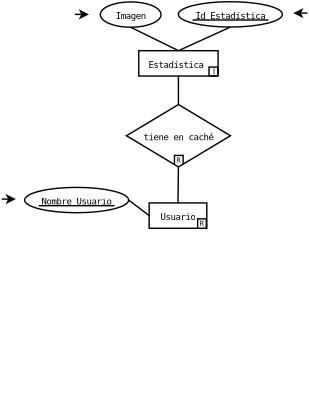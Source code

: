 <?xml version="1.0" encoding="UTF-8"?>
<dia:diagram xmlns:dia="http://www.lysator.liu.se/~alla/dia/">
  <dia:layer name="Fondo" visible="true" active="true">
    <dia:object type="Standard - Text" version="1" id="O0">
      <dia:attribute name="obj_pos">
        <dia:point val="26.075,48.285"/>
      </dia:attribute>
      <dia:attribute name="obj_bb">
        <dia:rectangle val="26.075,47.69;26.075,48.435"/>
      </dia:attribute>
      <dia:attribute name="text">
        <dia:composite type="text">
          <dia:attribute name="string">
            <dia:string>##</dia:string>
          </dia:attribute>
          <dia:attribute name="font">
            <dia:font family="sans" style="0" name="Helvetica"/>
          </dia:attribute>
          <dia:attribute name="height">
            <dia:real val="0.8"/>
          </dia:attribute>
          <dia:attribute name="pos">
            <dia:point val="26.075,48.285"/>
          </dia:attribute>
          <dia:attribute name="color">
            <dia:color val="#000000"/>
          </dia:attribute>
          <dia:attribute name="alignment">
            <dia:enum val="0"/>
          </dia:attribute>
        </dia:composite>
      </dia:attribute>
      <dia:attribute name="valign">
        <dia:enum val="3"/>
      </dia:attribute>
    </dia:object>
    <dia:object type="ER - Entity" version="0" id="O1">
      <dia:attribute name="obj_pos">
        <dia:point val="18.325,23.108"/>
      </dia:attribute>
      <dia:attribute name="obj_bb">
        <dia:rectangle val="18.275,23.058;24.01,24.958"/>
      </dia:attribute>
      <dia:attribute name="elem_corner">
        <dia:point val="18.325,23.108"/>
      </dia:attribute>
      <dia:attribute name="elem_width">
        <dia:real val="5.635"/>
      </dia:attribute>
      <dia:attribute name="elem_height">
        <dia:real val="1.8"/>
      </dia:attribute>
      <dia:attribute name="border_width">
        <dia:real val="0.1"/>
      </dia:attribute>
      <dia:attribute name="border_color">
        <dia:color val="#000000"/>
      </dia:attribute>
      <dia:attribute name="inner_color">
        <dia:color val="#ffffff"/>
      </dia:attribute>
      <dia:attribute name="name">
        <dia:string>#Estadística#</dia:string>
      </dia:attribute>
      <dia:attribute name="weak">
        <dia:boolean val="false"/>
      </dia:attribute>
      <dia:attribute name="associative">
        <dia:boolean val="false"/>
      </dia:attribute>
      <dia:attribute name="font">
        <dia:font family="monospace" style="0" name="Courier"/>
      </dia:attribute>
      <dia:attribute name="font_height">
        <dia:real val="0.8"/>
      </dia:attribute>
    </dia:object>
    <dia:object type="ER - Attribute" version="0" id="O2">
      <dia:attribute name="obj_pos">
        <dia:point val="15.596,19.643"/>
      </dia:attribute>
      <dia:attribute name="obj_bb">
        <dia:rectangle val="15.546,19.593;19.956,21.493"/>
      </dia:attribute>
      <dia:attribute name="elem_corner">
        <dia:point val="15.596,19.643"/>
      </dia:attribute>
      <dia:attribute name="elem_width">
        <dia:real val="4.31"/>
      </dia:attribute>
      <dia:attribute name="elem_height">
        <dia:real val="1.8"/>
      </dia:attribute>
      <dia:attribute name="border_width">
        <dia:real val="0.1"/>
      </dia:attribute>
      <dia:attribute name="border_color">
        <dia:color val="#000000"/>
      </dia:attribute>
      <dia:attribute name="inner_color">
        <dia:color val="#ffffff"/>
      </dia:attribute>
      <dia:attribute name="name">
        <dia:string>#Imagen#</dia:string>
      </dia:attribute>
      <dia:attribute name="key">
        <dia:boolean val="false"/>
      </dia:attribute>
      <dia:attribute name="weak_key">
        <dia:boolean val="false"/>
      </dia:attribute>
      <dia:attribute name="derived">
        <dia:boolean val="false"/>
      </dia:attribute>
      <dia:attribute name="multivalued">
        <dia:boolean val="false"/>
      </dia:attribute>
      <dia:attribute name="font">
        <dia:font family="monospace" style="0" name="Courier"/>
      </dia:attribute>
      <dia:attribute name="font_height">
        <dia:real val="0.8"/>
      </dia:attribute>
    </dia:object>
    <dia:object type="Standard - Line" version="0" id="O3">
      <dia:attribute name="obj_pos">
        <dia:point val="17.751,21.443"/>
      </dia:attribute>
      <dia:attribute name="obj_bb">
        <dia:rectangle val="17.684,21.376;21.209,23.175"/>
      </dia:attribute>
      <dia:attribute name="conn_endpoints">
        <dia:point val="17.751,21.443"/>
        <dia:point val="21.143,23.108"/>
      </dia:attribute>
      <dia:attribute name="numcp">
        <dia:int val="1"/>
      </dia:attribute>
      <dia:connections>
        <dia:connection handle="0" to="O2" connection="6"/>
        <dia:connection handle="1" to="O1" connection="1"/>
      </dia:connections>
    </dia:object>
    <dia:object type="ER - Attribute" version="0" id="O4">
      <dia:attribute name="obj_pos">
        <dia:point val="21.137,19.628"/>
      </dia:attribute>
      <dia:attribute name="obj_bb">
        <dia:rectangle val="21.087,19.578;28.578,21.478"/>
      </dia:attribute>
      <dia:attribute name="elem_corner">
        <dia:point val="21.137,19.628"/>
      </dia:attribute>
      <dia:attribute name="elem_width">
        <dia:real val="7.39"/>
      </dia:attribute>
      <dia:attribute name="elem_height">
        <dia:real val="1.8"/>
      </dia:attribute>
      <dia:attribute name="border_width">
        <dia:real val="0.1"/>
      </dia:attribute>
      <dia:attribute name="border_color">
        <dia:color val="#000000"/>
      </dia:attribute>
      <dia:attribute name="inner_color">
        <dia:color val="#ffffff"/>
      </dia:attribute>
      <dia:attribute name="name">
        <dia:string>#Id Estadística#</dia:string>
      </dia:attribute>
      <dia:attribute name="key">
        <dia:boolean val="true"/>
      </dia:attribute>
      <dia:attribute name="weak_key">
        <dia:boolean val="false"/>
      </dia:attribute>
      <dia:attribute name="derived">
        <dia:boolean val="false"/>
      </dia:attribute>
      <dia:attribute name="multivalued">
        <dia:boolean val="false"/>
      </dia:attribute>
      <dia:attribute name="font">
        <dia:font family="monospace" style="0" name="Courier"/>
      </dia:attribute>
      <dia:attribute name="font_height">
        <dia:real val="0.8"/>
      </dia:attribute>
    </dia:object>
    <dia:object type="Standard - Line" version="0" id="O5">
      <dia:attribute name="obj_pos">
        <dia:point val="24.832,21.428"/>
      </dia:attribute>
      <dia:attribute name="obj_bb">
        <dia:rectangle val="21.076,21.362;24.899,23.174"/>
      </dia:attribute>
      <dia:attribute name="conn_endpoints">
        <dia:point val="24.832,21.428"/>
        <dia:point val="21.143,23.108"/>
      </dia:attribute>
      <dia:attribute name="numcp">
        <dia:int val="1"/>
      </dia:attribute>
      <dia:connections>
        <dia:connection handle="0" to="O4" connection="6"/>
        <dia:connection handle="1" to="O1" connection="1"/>
      </dia:connections>
    </dia:object>
    <dia:object type="ER - Entity" version="0" id="O6">
      <dia:attribute name="obj_pos">
        <dia:point val="19.064,33.922"/>
      </dia:attribute>
      <dia:attribute name="obj_bb">
        <dia:rectangle val="19.014,33.872;23.209,35.772"/>
      </dia:attribute>
      <dia:attribute name="elem_corner">
        <dia:point val="19.064,33.922"/>
      </dia:attribute>
      <dia:attribute name="elem_width">
        <dia:real val="4.095"/>
      </dia:attribute>
      <dia:attribute name="elem_height">
        <dia:real val="1.8"/>
      </dia:attribute>
      <dia:attribute name="border_width">
        <dia:real val="0.1"/>
      </dia:attribute>
      <dia:attribute name="border_color">
        <dia:color val="#000000"/>
      </dia:attribute>
      <dia:attribute name="inner_color">
        <dia:color val="#ffffff"/>
      </dia:attribute>
      <dia:attribute name="name">
        <dia:string>#Usuario#</dia:string>
      </dia:attribute>
      <dia:attribute name="weak">
        <dia:boolean val="false"/>
      </dia:attribute>
      <dia:attribute name="associative">
        <dia:boolean val="false"/>
      </dia:attribute>
      <dia:attribute name="font">
        <dia:font family="monospace" style="0" name="Courier"/>
      </dia:attribute>
      <dia:attribute name="font_height">
        <dia:real val="0.8"/>
      </dia:attribute>
    </dia:object>
    <dia:object type="ER - Relationship" version="0" id="O7">
      <dia:attribute name="obj_pos">
        <dia:point val="17.448,26.931"/>
      </dia:attribute>
      <dia:attribute name="obj_bb">
        <dia:rectangle val="17.098,26.881;25.188,31.415"/>
      </dia:attribute>
      <dia:attribute name="elem_corner">
        <dia:point val="17.448,26.931"/>
      </dia:attribute>
      <dia:attribute name="elem_width">
        <dia:real val="7.39"/>
      </dia:attribute>
      <dia:attribute name="elem_height">
        <dia:real val="4.434"/>
      </dia:attribute>
      <dia:attribute name="border_width">
        <dia:real val="0.1"/>
      </dia:attribute>
      <dia:attribute name="border_color">
        <dia:color val="#000000"/>
      </dia:attribute>
      <dia:attribute name="inner_color">
        <dia:color val="#ffffff"/>
      </dia:attribute>
      <dia:attribute name="name">
        <dia:string>#tiene en caché#</dia:string>
      </dia:attribute>
      <dia:attribute name="left_card">
        <dia:string>##</dia:string>
      </dia:attribute>
      <dia:attribute name="right_card">
        <dia:string>##</dia:string>
      </dia:attribute>
      <dia:attribute name="identifying">
        <dia:boolean val="false"/>
      </dia:attribute>
      <dia:attribute name="rotated">
        <dia:boolean val="false"/>
      </dia:attribute>
      <dia:attribute name="font">
        <dia:font family="monospace" style="0" name="Courier"/>
      </dia:attribute>
      <dia:attribute name="font_height">
        <dia:real val="0.8"/>
      </dia:attribute>
    </dia:object>
    <dia:object type="Standard - Line" version="0" id="O8">
      <dia:attribute name="obj_pos">
        <dia:point val="21.143,24.908"/>
      </dia:attribute>
      <dia:attribute name="obj_bb">
        <dia:rectangle val="21.093,24.858;21.193,26.981"/>
      </dia:attribute>
      <dia:attribute name="conn_endpoints">
        <dia:point val="21.143,24.908"/>
        <dia:point val="21.142,26.931"/>
      </dia:attribute>
      <dia:attribute name="numcp">
        <dia:int val="1"/>
      </dia:attribute>
      <dia:connections>
        <dia:connection handle="0" to="O1" connection="6"/>
        <dia:connection handle="1" to="O7" connection="2"/>
      </dia:connections>
    </dia:object>
    <dia:object type="Standard - Line" version="0" id="O9">
      <dia:attribute name="obj_pos">
        <dia:point val="21.142,31.365"/>
      </dia:attribute>
      <dia:attribute name="obj_bb">
        <dia:rectangle val="21.061,31.315;21.193,33.972"/>
      </dia:attribute>
      <dia:attribute name="conn_endpoints">
        <dia:point val="21.142,31.365"/>
        <dia:point val="21.111,33.922"/>
      </dia:attribute>
      <dia:attribute name="numcp">
        <dia:int val="1"/>
      </dia:attribute>
      <dia:connections>
        <dia:connection handle="0" to="O7" connection="6"/>
        <dia:connection handle="1" to="O6" connection="1"/>
      </dia:connections>
    </dia:object>
    <dia:object type="ER - Attribute" version="0" id="O10">
      <dia:attribute name="obj_pos">
        <dia:point val="10.216,32.817"/>
      </dia:attribute>
      <dia:attribute name="obj_bb">
        <dia:rectangle val="10.166,32.767;17.656,34.667"/>
      </dia:attribute>
      <dia:attribute name="elem_corner">
        <dia:point val="10.216,32.817"/>
      </dia:attribute>
      <dia:attribute name="elem_width">
        <dia:real val="7.39"/>
      </dia:attribute>
      <dia:attribute name="elem_height">
        <dia:real val="1.8"/>
      </dia:attribute>
      <dia:attribute name="border_width">
        <dia:real val="0.1"/>
      </dia:attribute>
      <dia:attribute name="border_color">
        <dia:color val="#000000"/>
      </dia:attribute>
      <dia:attribute name="inner_color">
        <dia:color val="#ffffff"/>
      </dia:attribute>
      <dia:attribute name="name">
        <dia:string>#Nombre Usuario#</dia:string>
      </dia:attribute>
      <dia:attribute name="key">
        <dia:boolean val="true"/>
      </dia:attribute>
      <dia:attribute name="weak_key">
        <dia:boolean val="false"/>
      </dia:attribute>
      <dia:attribute name="derived">
        <dia:boolean val="false"/>
      </dia:attribute>
      <dia:attribute name="multivalued">
        <dia:boolean val="false"/>
      </dia:attribute>
      <dia:attribute name="font">
        <dia:font family="monospace" style="0" name="Courier"/>
      </dia:attribute>
      <dia:attribute name="font_height">
        <dia:real val="0.8"/>
      </dia:attribute>
    </dia:object>
    <dia:object type="Standard - Line" version="0" id="O11">
      <dia:attribute name="obj_pos">
        <dia:point val="17.606,33.717"/>
      </dia:attribute>
      <dia:attribute name="obj_bb">
        <dia:rectangle val="17.536,33.647;19.134,34.892"/>
      </dia:attribute>
      <dia:attribute name="conn_endpoints">
        <dia:point val="17.606,33.717"/>
        <dia:point val="19.064,34.822"/>
      </dia:attribute>
      <dia:attribute name="numcp">
        <dia:int val="1"/>
      </dia:attribute>
      <dia:connections>
        <dia:connection handle="0" to="O10" connection="4"/>
        <dia:connection handle="1" to="O6" connection="3"/>
      </dia:connections>
    </dia:object>
    <dia:object type="Standard - Line" version="0" id="O12">
      <dia:attribute name="obj_pos">
        <dia:point val="13.787,20.528"/>
      </dia:attribute>
      <dia:attribute name="obj_bb">
        <dia:rectangle val="13.738,20.166;14.899,20.89"/>
      </dia:attribute>
      <dia:attribute name="conn_endpoints">
        <dia:point val="13.787,20.528"/>
        <dia:point val="14.787,20.528"/>
      </dia:attribute>
      <dia:attribute name="numcp">
        <dia:int val="1"/>
      </dia:attribute>
      <dia:attribute name="end_arrow">
        <dia:enum val="22"/>
      </dia:attribute>
      <dia:attribute name="end_arrow_length">
        <dia:real val="0.5"/>
      </dia:attribute>
      <dia:attribute name="end_arrow_width">
        <dia:real val="0.5"/>
      </dia:attribute>
    </dia:object>
    <dia:object type="Standard - Line" version="0" id="O13">
      <dia:attribute name="obj_pos">
        <dia:point val="29.305,20.438"/>
      </dia:attribute>
      <dia:attribute name="obj_bb">
        <dia:rectangle val="29.255,20.076;30.355,20.799"/>
      </dia:attribute>
      <dia:attribute name="conn_endpoints">
        <dia:point val="29.305,20.438"/>
        <dia:point val="30.305,20.438"/>
      </dia:attribute>
      <dia:attribute name="numcp">
        <dia:int val="1"/>
      </dia:attribute>
      <dia:attribute name="start_arrow">
        <dia:enum val="22"/>
      </dia:attribute>
      <dia:attribute name="start_arrow_length">
        <dia:real val="0.5"/>
      </dia:attribute>
      <dia:attribute name="start_arrow_width">
        <dia:real val="0.5"/>
      </dia:attribute>
    </dia:object>
    <dia:object type="Standard - Line" version="0" id="O14">
      <dia:attribute name="obj_pos">
        <dia:point val="8.59,33.649"/>
      </dia:attribute>
      <dia:attribute name="obj_bb">
        <dia:rectangle val="8.54,33.288;9.702,34.011"/>
      </dia:attribute>
      <dia:attribute name="conn_endpoints">
        <dia:point val="8.59,33.649"/>
        <dia:point val="9.59,33.649"/>
      </dia:attribute>
      <dia:attribute name="numcp">
        <dia:int val="1"/>
      </dia:attribute>
      <dia:attribute name="end_arrow">
        <dia:enum val="22"/>
      </dia:attribute>
      <dia:attribute name="end_arrow_length">
        <dia:real val="0.5"/>
      </dia:attribute>
      <dia:attribute name="end_arrow_width">
        <dia:real val="0.5"/>
      </dia:attribute>
    </dia:object>
    <dia:group>
      <dia:object type="Standard - Line" version="0" id="O15">
        <dia:attribute name="obj_pos">
          <dia:point val="20.859,31.21"/>
        </dia:attribute>
        <dia:attribute name="obj_bb">
          <dia:rectangle val="20.809,30.448;20.91,31.26"/>
        </dia:attribute>
        <dia:attribute name="conn_endpoints">
          <dia:point val="20.859,31.21"/>
          <dia:point val="20.86,30.498"/>
        </dia:attribute>
        <dia:attribute name="numcp">
          <dia:int val="1"/>
        </dia:attribute>
      </dia:object>
      <dia:object type="Standard - Line" version="0" id="O16">
        <dia:attribute name="obj_pos">
          <dia:point val="20.839,30.547"/>
        </dia:attribute>
        <dia:attribute name="obj_bb">
          <dia:rectangle val="20.789,30.497;21.549,30.598"/>
        </dia:attribute>
        <dia:attribute name="conn_endpoints">
          <dia:point val="20.839,30.547"/>
          <dia:point val="21.499,30.548"/>
        </dia:attribute>
        <dia:attribute name="numcp">
          <dia:int val="1"/>
        </dia:attribute>
      </dia:object>
      <dia:object type="Standard - Line" version="0" id="O17">
        <dia:attribute name="obj_pos">
          <dia:point val="21.475,30.498"/>
        </dia:attribute>
        <dia:attribute name="obj_bb">
          <dia:rectangle val="21.425,30.448;21.526,31.26"/>
        </dia:attribute>
        <dia:attribute name="conn_endpoints">
          <dia:point val="21.475,30.498"/>
          <dia:point val="21.476,31.21"/>
        </dia:attribute>
        <dia:attribute name="numcp">
          <dia:int val="1"/>
        </dia:attribute>
      </dia:object>
      <dia:object type="Standard - Text" version="1" id="O18">
        <dia:attribute name="obj_pos">
          <dia:point val="20.989,31.047"/>
        </dia:attribute>
        <dia:attribute name="obj_bb">
          <dia:rectangle val="20.989,30.576;21.342,31.166"/>
        </dia:attribute>
        <dia:attribute name="text">
          <dia:composite type="text">
            <dia:attribute name="string">
              <dia:string>#R#</dia:string>
            </dia:attribute>
            <dia:attribute name="font">
              <dia:font family="sans" style="0" name="Helvetica"/>
            </dia:attribute>
            <dia:attribute name="height">
              <dia:real val="0.635"/>
            </dia:attribute>
            <dia:attribute name="pos">
              <dia:point val="20.989,31.047"/>
            </dia:attribute>
            <dia:attribute name="color">
              <dia:color val="#000000"/>
            </dia:attribute>
            <dia:attribute name="alignment">
              <dia:enum val="0"/>
            </dia:attribute>
          </dia:composite>
        </dia:attribute>
        <dia:attribute name="valign">
          <dia:enum val="3"/>
        </dia:attribute>
      </dia:object>
    </dia:group>
    <dia:group>
      <dia:object type="Standard - Line" version="0" id="O19">
        <dia:attribute name="obj_pos">
          <dia:point val="22.507,35.713"/>
        </dia:attribute>
        <dia:attribute name="obj_bb">
          <dia:rectangle val="22.457,34.951;22.558,35.763"/>
        </dia:attribute>
        <dia:attribute name="conn_endpoints">
          <dia:point val="22.507,35.713"/>
          <dia:point val="22.508,35.001"/>
        </dia:attribute>
        <dia:attribute name="numcp">
          <dia:int val="1"/>
        </dia:attribute>
      </dia:object>
      <dia:object type="Standard - Line" version="0" id="O20">
        <dia:attribute name="obj_pos">
          <dia:point val="22.487,35.05"/>
        </dia:attribute>
        <dia:attribute name="obj_bb">
          <dia:rectangle val="22.437,35.0;23.197,35.102"/>
        </dia:attribute>
        <dia:attribute name="conn_endpoints">
          <dia:point val="22.487,35.05"/>
          <dia:point val="23.147,35.051"/>
        </dia:attribute>
        <dia:attribute name="numcp">
          <dia:int val="1"/>
        </dia:attribute>
      </dia:object>
      <dia:object type="Standard - Line" version="0" id="O21">
        <dia:attribute name="obj_pos">
          <dia:point val="23.123,35.001"/>
        </dia:attribute>
        <dia:attribute name="obj_bb">
          <dia:rectangle val="23.073,34.951;23.174,35.763"/>
        </dia:attribute>
        <dia:attribute name="conn_endpoints">
          <dia:point val="23.123,35.001"/>
          <dia:point val="23.124,35.713"/>
        </dia:attribute>
        <dia:attribute name="numcp">
          <dia:int val="1"/>
        </dia:attribute>
      </dia:object>
      <dia:object type="Standard - Text" version="1" id="O22">
        <dia:attribute name="obj_pos">
          <dia:point val="22.637,35.55"/>
        </dia:attribute>
        <dia:attribute name="obj_bb">
          <dia:rectangle val="22.637,35.08;22.99,35.67"/>
        </dia:attribute>
        <dia:attribute name="text">
          <dia:composite type="text">
            <dia:attribute name="string">
              <dia:string>#R#</dia:string>
            </dia:attribute>
            <dia:attribute name="font">
              <dia:font family="sans" style="0" name="Helvetica"/>
            </dia:attribute>
            <dia:attribute name="height">
              <dia:real val="0.635"/>
            </dia:attribute>
            <dia:attribute name="pos">
              <dia:point val="22.637,35.55"/>
            </dia:attribute>
            <dia:attribute name="color">
              <dia:color val="#000000"/>
            </dia:attribute>
            <dia:attribute name="alignment">
              <dia:enum val="0"/>
            </dia:attribute>
          </dia:composite>
        </dia:attribute>
        <dia:attribute name="valign">
          <dia:enum val="3"/>
        </dia:attribute>
      </dia:object>
    </dia:group>
    <dia:group>
      <dia:object type="Standard - Box" version="0" id="O23">
        <dia:attribute name="obj_pos">
          <dia:point val="23.316,24.272"/>
        </dia:attribute>
        <dia:attribute name="obj_bb">
          <dia:rectangle val="23.266,24.222;23.984,24.941"/>
        </dia:attribute>
        <dia:attribute name="elem_corner">
          <dia:point val="23.316,24.272"/>
        </dia:attribute>
        <dia:attribute name="elem_width">
          <dia:real val="0.619"/>
        </dia:attribute>
        <dia:attribute name="elem_height">
          <dia:real val="0.619"/>
        </dia:attribute>
        <dia:attribute name="border_width">
          <dia:real val="0.1"/>
        </dia:attribute>
        <dia:attribute name="show_background">
          <dia:boolean val="false"/>
        </dia:attribute>
        <dia:attribute name="aspect">
          <dia:enum val="2"/>
        </dia:attribute>
      </dia:object>
      <dia:object type="Standard - Text" version="1" id="O24">
        <dia:attribute name="obj_pos">
          <dia:point val="23.588,24.753"/>
        </dia:attribute>
        <dia:attribute name="obj_bb">
          <dia:rectangle val="23.588,24.283;23.738,24.873"/>
        </dia:attribute>
        <dia:attribute name="text">
          <dia:composite type="text">
            <dia:attribute name="string">
              <dia:string>#I#</dia:string>
            </dia:attribute>
            <dia:attribute name="font">
              <dia:font family="sans" style="0" name="Helvetica"/>
            </dia:attribute>
            <dia:attribute name="height">
              <dia:real val="0.635"/>
            </dia:attribute>
            <dia:attribute name="pos">
              <dia:point val="23.588,24.753"/>
            </dia:attribute>
            <dia:attribute name="color">
              <dia:color val="#000000"/>
            </dia:attribute>
            <dia:attribute name="alignment">
              <dia:enum val="0"/>
            </dia:attribute>
          </dia:composite>
        </dia:attribute>
        <dia:attribute name="valign">
          <dia:enum val="3"/>
        </dia:attribute>
      </dia:object>
    </dia:group>
  </dia:layer>
</dia:diagram>
